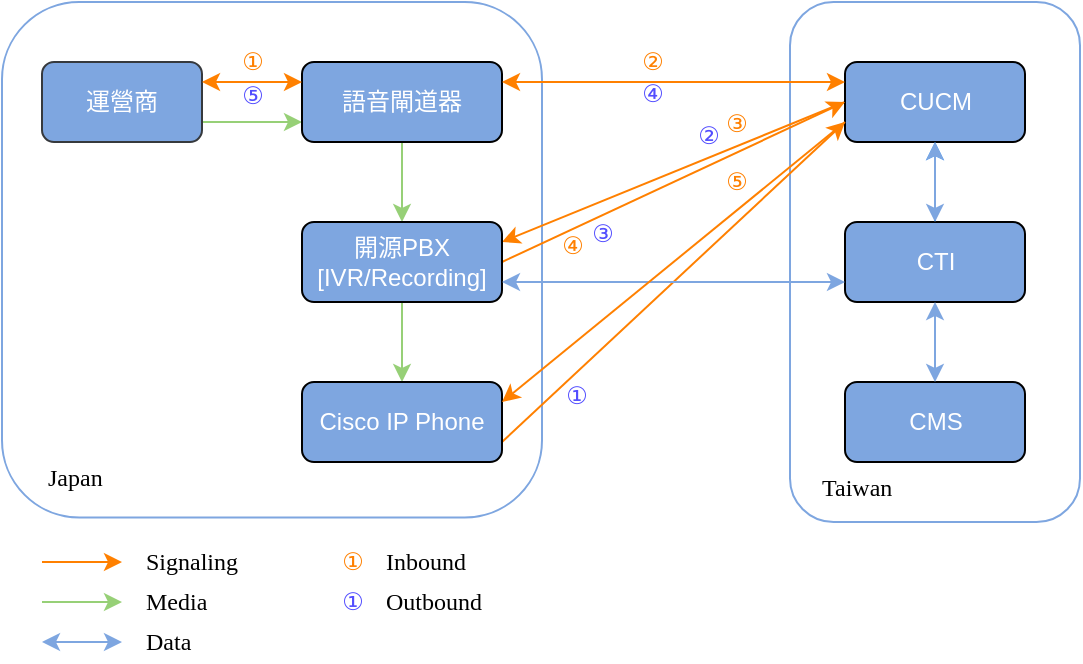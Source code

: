 <mxfile version="14.8.5" type="github">
  <diagram id="C5RBs43oDa-KdzZeNtuy" name="Page-1">
    <mxGraphModel dx="981" dy="526" grid="1" gridSize="10" guides="1" tooltips="1" connect="1" arrows="1" fold="1" page="1" pageScale="1" pageWidth="827" pageHeight="1169" math="0" shadow="0">
      <root>
        <mxCell id="WIyWlLk6GJQsqaUBKTNV-0" />
        <mxCell id="WIyWlLk6GJQsqaUBKTNV-1" parent="WIyWlLk6GJQsqaUBKTNV-0" />
        <mxCell id="PwVKjkne9d9KBynQCWMP-57" value="" style="rounded=1;whiteSpace=wrap;html=1;fillColor=#FFFFFF;strokeColor=#7EA6E0;" vertex="1" parent="WIyWlLk6GJQsqaUBKTNV-1">
          <mxGeometry x="414" y="170" width="145" height="260" as="geometry" />
        </mxCell>
        <mxCell id="PwVKjkne9d9KBynQCWMP-56" value="" style="rounded=1;whiteSpace=wrap;html=1;fillColor=#FFFFFF;strokeColor=#7EA6E0;" vertex="1" parent="WIyWlLk6GJQsqaUBKTNV-1">
          <mxGeometry x="20" y="170" width="270" height="257.75" as="geometry" />
        </mxCell>
        <mxCell id="PwVKjkne9d9KBynQCWMP-9" style="edgeStyle=orthogonalEdgeStyle;rounded=0;orthogonalLoop=1;jettySize=auto;html=1;exitX=1;exitY=0.75;exitDx=0;exitDy=0;entryX=0;entryY=0.75;entryDx=0;entryDy=0;strokeColor=#97D077;" edge="1" parent="WIyWlLk6GJQsqaUBKTNV-1" source="WIyWlLk6GJQsqaUBKTNV-3" target="PwVKjkne9d9KBynQCWMP-2">
          <mxGeometry relative="1" as="geometry" />
        </mxCell>
        <mxCell id="WIyWlLk6GJQsqaUBKTNV-3" value="&lt;font color=&quot;#ffffff&quot;&gt;運營商&lt;/font&gt;" style="rounded=1;whiteSpace=wrap;html=1;fontSize=12;glass=0;strokeWidth=1;shadow=0;strokeColor=#36393d;fillColor=#7EA6E0;" parent="WIyWlLk6GJQsqaUBKTNV-1" vertex="1">
          <mxGeometry x="40" y="200" width="80" height="40" as="geometry" />
        </mxCell>
        <mxCell id="PwVKjkne9d9KBynQCWMP-31" style="edgeStyle=none;rounded=0;orthogonalLoop=1;jettySize=auto;html=1;exitX=0;exitY=0.5;exitDx=0;exitDy=0;entryX=1;entryY=0.25;entryDx=0;entryDy=0;strokeColor=#FF8000;fillColor=#3399FF;" edge="1" parent="WIyWlLk6GJQsqaUBKTNV-1" source="WIyWlLk6GJQsqaUBKTNV-7" target="PwVKjkne9d9KBynQCWMP-3">
          <mxGeometry relative="1" as="geometry" />
        </mxCell>
        <mxCell id="WIyWlLk6GJQsqaUBKTNV-7" value="CUCM" style="rounded=1;whiteSpace=wrap;html=1;fontSize=12;glass=0;strokeWidth=1;shadow=0;fillColor=#7EA6E0;fontColor=#FFFFFF;" parent="WIyWlLk6GJQsqaUBKTNV-1" vertex="1">
          <mxGeometry x="441.5" y="200" width="90" height="40" as="geometry" />
        </mxCell>
        <mxCell id="WIyWlLk6GJQsqaUBKTNV-11" value="CMS" style="rounded=1;whiteSpace=wrap;html=1;fontSize=12;glass=0;strokeWidth=1;shadow=0;fillColor=#7EA6E0;fontColor=#FFFFFF;" parent="WIyWlLk6GJQsqaUBKTNV-1" vertex="1">
          <mxGeometry x="441.5" y="360" width="90" height="40" as="geometry" />
        </mxCell>
        <mxCell id="PwVKjkne9d9KBynQCWMP-25" value="" style="edgeStyle=none;rounded=0;orthogonalLoop=1;jettySize=auto;html=1;strokeColor=#3399FF;fillColor=#3399FF;" edge="1" parent="WIyWlLk6GJQsqaUBKTNV-1" source="WIyWlLk6GJQsqaUBKTNV-12" target="WIyWlLk6GJQsqaUBKTNV-7">
          <mxGeometry relative="1" as="geometry" />
        </mxCell>
        <mxCell id="WIyWlLk6GJQsqaUBKTNV-12" value="CTI" style="rounded=1;whiteSpace=wrap;html=1;fontSize=12;glass=0;strokeWidth=1;shadow=0;fillColor=#7EA6E0;fontColor=#FFFFFF;" parent="WIyWlLk6GJQsqaUBKTNV-1" vertex="1">
          <mxGeometry x="441.5" y="280" width="90" height="40" as="geometry" />
        </mxCell>
        <mxCell id="PwVKjkne9d9KBynQCWMP-11" style="edgeStyle=orthogonalEdgeStyle;rounded=0;orthogonalLoop=1;jettySize=auto;html=1;exitX=0.5;exitY=1;exitDx=0;exitDy=0;entryX=0.5;entryY=0;entryDx=0;entryDy=0;strokeColor=#97D077;" edge="1" parent="WIyWlLk6GJQsqaUBKTNV-1" source="PwVKjkne9d9KBynQCWMP-2" target="PwVKjkne9d9KBynQCWMP-3">
          <mxGeometry relative="1" as="geometry" />
        </mxCell>
        <mxCell id="PwVKjkne9d9KBynQCWMP-2" value="語音閘道器" style="rounded=1;whiteSpace=wrap;html=1;fontSize=12;glass=0;strokeWidth=1;shadow=0;fillColor=#7EA6E0;fontColor=#FFFFFF;" vertex="1" parent="WIyWlLk6GJQsqaUBKTNV-1">
          <mxGeometry x="170" y="200" width="100" height="40" as="geometry" />
        </mxCell>
        <mxCell id="PwVKjkne9d9KBynQCWMP-12" style="edgeStyle=orthogonalEdgeStyle;rounded=0;orthogonalLoop=1;jettySize=auto;html=1;exitX=0.5;exitY=1;exitDx=0;exitDy=0;entryX=0.5;entryY=0;entryDx=0;entryDy=0;strokeColor=#97D077;" edge="1" parent="WIyWlLk6GJQsqaUBKTNV-1" source="PwVKjkne9d9KBynQCWMP-3" target="PwVKjkne9d9KBynQCWMP-4">
          <mxGeometry relative="1" as="geometry" />
        </mxCell>
        <mxCell id="PwVKjkne9d9KBynQCWMP-32" style="edgeStyle=none;rounded=0;orthogonalLoop=1;jettySize=auto;html=1;exitX=1;exitY=0.5;exitDx=0;exitDy=0;entryX=0;entryY=0.5;entryDx=0;entryDy=0;strokeColor=#FF8000;fillColor=#3399FF;" edge="1" parent="WIyWlLk6GJQsqaUBKTNV-1" source="PwVKjkne9d9KBynQCWMP-3" target="WIyWlLk6GJQsqaUBKTNV-7">
          <mxGeometry relative="1" as="geometry" />
        </mxCell>
        <mxCell id="PwVKjkne9d9KBynQCWMP-3" value="開源PBX&lt;br&gt;[IVR/Recording]" style="rounded=1;whiteSpace=wrap;html=1;fontSize=12;glass=0;strokeWidth=1;shadow=0;fillColor=#7EA6E0;fontColor=#FFFFFF;" vertex="1" parent="WIyWlLk6GJQsqaUBKTNV-1">
          <mxGeometry x="170" y="280" width="100" height="40" as="geometry" />
        </mxCell>
        <mxCell id="PwVKjkne9d9KBynQCWMP-34" style="edgeStyle=none;rounded=0;orthogonalLoop=1;jettySize=auto;html=1;exitX=1;exitY=0.75;exitDx=0;exitDy=0;entryX=0;entryY=0.75;entryDx=0;entryDy=0;strokeColor=#FF8000;fillColor=#3399FF;" edge="1" parent="WIyWlLk6GJQsqaUBKTNV-1" source="PwVKjkne9d9KBynQCWMP-4" target="WIyWlLk6GJQsqaUBKTNV-7">
          <mxGeometry relative="1" as="geometry" />
        </mxCell>
        <mxCell id="PwVKjkne9d9KBynQCWMP-4" value="Cisco IP Phone" style="rounded=1;whiteSpace=wrap;html=1;fontSize=12;glass=0;strokeWidth=1;shadow=0;fillColor=#7EA6E0;fontColor=#FFFFFF;" vertex="1" parent="WIyWlLk6GJQsqaUBKTNV-1">
          <mxGeometry x="170" y="360" width="100" height="40" as="geometry" />
        </mxCell>
        <mxCell id="PwVKjkne9d9KBynQCWMP-13" value="" style="endArrow=classic;startArrow=classic;html=1;exitX=1;exitY=0.75;exitDx=0;exitDy=0;entryX=0;entryY=0.75;entryDx=0;entryDy=0;strokeColor=#7EA6E0;" edge="1" parent="WIyWlLk6GJQsqaUBKTNV-1" source="PwVKjkne9d9KBynQCWMP-3" target="WIyWlLk6GJQsqaUBKTNV-12">
          <mxGeometry width="50" height="50" relative="1" as="geometry">
            <mxPoint x="270" y="330" as="sourcePoint" />
            <mxPoint x="450" y="320" as="targetPoint" />
          </mxGeometry>
        </mxCell>
        <mxCell id="PwVKjkne9d9KBynQCWMP-16" value="" style="endArrow=classic;startArrow=classic;html=1;entryX=0.5;entryY=1;entryDx=0;entryDy=0;exitX=0.5;exitY=0;exitDx=0;exitDy=0;strokeColor=#7EA6E0;" edge="1" parent="WIyWlLk6GJQsqaUBKTNV-1" source="WIyWlLk6GJQsqaUBKTNV-12" target="WIyWlLk6GJQsqaUBKTNV-7">
          <mxGeometry width="50" height="50" relative="1" as="geometry">
            <mxPoint x="495" y="270" as="sourcePoint" />
            <mxPoint x="320" y="280" as="targetPoint" />
          </mxGeometry>
        </mxCell>
        <mxCell id="PwVKjkne9d9KBynQCWMP-17" value="" style="endArrow=classic;startArrow=classic;html=1;entryX=0.5;entryY=0;entryDx=0;entryDy=0;exitX=0.5;exitY=1;exitDx=0;exitDy=0;fillColor=#3399FF;strokeColor=#7EA6E0;" edge="1" parent="WIyWlLk6GJQsqaUBKTNV-1" source="WIyWlLk6GJQsqaUBKTNV-12" target="WIyWlLk6GJQsqaUBKTNV-11">
          <mxGeometry width="50" height="50" relative="1" as="geometry">
            <mxPoint x="505" y="300" as="sourcePoint" />
            <mxPoint x="505" y="250" as="targetPoint" />
          </mxGeometry>
        </mxCell>
        <mxCell id="PwVKjkne9d9KBynQCWMP-33" style="edgeStyle=none;rounded=0;orthogonalLoop=1;jettySize=auto;html=1;exitX=0;exitY=0.75;exitDx=0;exitDy=0;entryX=1;entryY=0.25;entryDx=0;entryDy=0;strokeColor=#FF8000;fillColor=#3399FF;entryPerimeter=0;" edge="1" parent="WIyWlLk6GJQsqaUBKTNV-1" source="WIyWlLk6GJQsqaUBKTNV-7" target="PwVKjkne9d9KBynQCWMP-4">
          <mxGeometry relative="1" as="geometry">
            <mxPoint x="460" y="230" as="sourcePoint" />
            <mxPoint x="280" y="310" as="targetPoint" />
          </mxGeometry>
        </mxCell>
        <mxCell id="PwVKjkne9d9KBynQCWMP-36" value="" style="endArrow=classic;startArrow=classic;html=1;strokeColor=#FF8000;fillColor=#3399FF;" edge="1" parent="WIyWlLk6GJQsqaUBKTNV-1">
          <mxGeometry width="50" height="50" relative="1" as="geometry">
            <mxPoint x="120" y="210" as="sourcePoint" />
            <mxPoint x="170" y="210" as="targetPoint" />
          </mxGeometry>
        </mxCell>
        <mxCell id="PwVKjkne9d9KBynQCWMP-37" value="" style="endArrow=classic;startArrow=classic;html=1;strokeColor=#FF8000;fillColor=#3399FF;entryX=0;entryY=0.25;entryDx=0;entryDy=0;" edge="1" parent="WIyWlLk6GJQsqaUBKTNV-1" target="WIyWlLk6GJQsqaUBKTNV-7">
          <mxGeometry width="50" height="50" relative="1" as="geometry">
            <mxPoint x="270" y="210" as="sourcePoint" />
            <mxPoint x="320" y="210" as="targetPoint" />
          </mxGeometry>
        </mxCell>
        <mxCell id="PwVKjkne9d9KBynQCWMP-40" value="①" style="text;html=1;align=center;verticalAlign=middle;resizable=0;points=[];autosize=1;strokeColor=none;fontColor=#FF8000;" vertex="1" parent="WIyWlLk6GJQsqaUBKTNV-1">
          <mxGeometry x="130" y="190" width="30" height="20" as="geometry" />
        </mxCell>
        <mxCell id="PwVKjkne9d9KBynQCWMP-41" value="②" style="text;html=1;align=center;verticalAlign=middle;resizable=0;points=[];autosize=1;strokeColor=none;fontColor=#FF8000;" vertex="1" parent="WIyWlLk6GJQsqaUBKTNV-1">
          <mxGeometry x="330" y="190" width="30" height="20" as="geometry" />
        </mxCell>
        <mxCell id="PwVKjkne9d9KBynQCWMP-42" value="③" style="text;html=1;align=center;verticalAlign=middle;resizable=0;points=[];autosize=1;strokeColor=none;fontColor=#FF8000;" vertex="1" parent="WIyWlLk6GJQsqaUBKTNV-1">
          <mxGeometry x="372" y="221" width="30" height="20" as="geometry" />
        </mxCell>
        <mxCell id="PwVKjkne9d9KBynQCWMP-43" value="④" style="text;html=1;align=center;verticalAlign=middle;resizable=0;points=[];autosize=1;strokeColor=none;fontColor=#FF8000;" vertex="1" parent="WIyWlLk6GJQsqaUBKTNV-1">
          <mxGeometry x="290" y="282" width="30" height="20" as="geometry" />
        </mxCell>
        <mxCell id="PwVKjkne9d9KBynQCWMP-44" value="⑤&lt;span style=&quot;font-family: monospace; font-size: 0px;&quot;&gt;%3CmxGraphModel%3E%3Croot%3E%3CmxCell%20id%3D%220%22%2F%3E%3CmxCell%20id%3D%221%22%20parent%3D%220%22%2F%3E%3CmxCell%20id%3D%222%22%20value%3D%22%E2%91%A1%22%20style%3D%22text%3Bhtml%3D1%3Balign%3Dcenter%3BverticalAlign%3Dmiddle%3Bresizable%3D0%3Bpoints%3D%5B%5D%3Bautosize%3D1%3BstrokeColor%3Dnone%3B%22%20vertex%3D%221%22%20parent%3D%221%22%3E%3CmxGeometry%20x%3D%22350%22%20y%3D%22180%22%20width%3D%2230%22%20height%3D%2220%22%20as%3D%22geometry%22%2F%3E%3C%2FmxCell%3E%3C%2Froot%3E%3C%2FmxGraphModel%3E&lt;/span&gt;" style="text;html=1;align=center;verticalAlign=middle;resizable=0;points=[];autosize=1;strokeColor=none;fontColor=#FF8000;" vertex="1" parent="WIyWlLk6GJQsqaUBKTNV-1">
          <mxGeometry x="372" y="250" width="30" height="20" as="geometry" />
        </mxCell>
        <mxCell id="PwVKjkne9d9KBynQCWMP-60" value="①" style="text;html=1;align=center;verticalAlign=middle;resizable=0;points=[];autosize=1;strokeColor=none;fontColor=#524DFF;" vertex="1" parent="WIyWlLk6GJQsqaUBKTNV-1">
          <mxGeometry x="292" y="357" width="30" height="20" as="geometry" />
        </mxCell>
        <mxCell id="PwVKjkne9d9KBynQCWMP-61" value="③" style="text;html=1;align=center;verticalAlign=middle;resizable=0;points=[];autosize=1;strokeColor=none;fontColor=#524DFF;" vertex="1" parent="WIyWlLk6GJQsqaUBKTNV-1">
          <mxGeometry x="305" y="276" width="30" height="20" as="geometry" />
        </mxCell>
        <mxCell id="PwVKjkne9d9KBynQCWMP-62" value="②" style="text;html=1;align=center;verticalAlign=middle;resizable=0;points=[];autosize=1;strokeColor=none;fontColor=#524DFF;" vertex="1" parent="WIyWlLk6GJQsqaUBKTNV-1">
          <mxGeometry x="358" y="227" width="30" height="20" as="geometry" />
        </mxCell>
        <mxCell id="PwVKjkne9d9KBynQCWMP-63" value="④" style="text;html=1;align=center;verticalAlign=middle;resizable=0;points=[];autosize=1;strokeColor=none;fontColor=#524DFF;" vertex="1" parent="WIyWlLk6GJQsqaUBKTNV-1">
          <mxGeometry x="330" y="206" width="30" height="20" as="geometry" />
        </mxCell>
        <mxCell id="PwVKjkne9d9KBynQCWMP-64" value="⑤&lt;span style=&quot;font-family: monospace; font-size: 0px;&quot;&gt;%3CmxGraphModel%3E%3Croot%3E%3CmxCell%20id%3D%220%22%2F%3E%3CmxCell%20id%3D%221%22%20parent%3D%220%22%2F%3E%3CmxCell%20id%3D%222%22%20value%3D%22%E2%91%A1%22%20style%3D%22text%3Bhtml%3D1%3Balign%3Dcenter%3BverticalAlign%3Dmiddle%3Bresizable%3D0%3Bpoints%3D%5B%5D%3Bautosize%3D1%3BstrokeColor%3Dnone%3B%22%20vertex%3D%221%22%20parent%3D%221%22%3E%3CmxGeometry%20x%3D%22350%22%20y%3D%22180%22%20width%3D%2230%22%20height%3D%2220%22%20as%3D%22geometry%22%2F%3E%3C%2FmxCell%3E%3C%2Froot%3E%3C%2FmxGraphModel%3E&lt;/span&gt;" style="text;html=1;align=center;verticalAlign=middle;resizable=0;points=[];autosize=1;strokeColor=none;fontColor=#524DFF;" vertex="1" parent="WIyWlLk6GJQsqaUBKTNV-1">
          <mxGeometry x="130" y="207" width="30" height="20" as="geometry" />
        </mxCell>
        <mxCell id="PwVKjkne9d9KBynQCWMP-68" style="edgeStyle=none;rounded=0;orthogonalLoop=1;jettySize=auto;html=1;exitX=1;exitY=0.75;exitDx=0;exitDy=0;strokeColor=#FF8000;fillColor=#3399FF;" edge="1" parent="WIyWlLk6GJQsqaUBKTNV-1">
          <mxGeometry relative="1" as="geometry">
            <mxPoint x="40" y="450" as="sourcePoint" />
            <mxPoint x="80" y="450" as="targetPoint" />
          </mxGeometry>
        </mxCell>
        <mxCell id="PwVKjkne9d9KBynQCWMP-71" style="edgeStyle=orthogonalEdgeStyle;rounded=0;orthogonalLoop=1;jettySize=auto;html=1;strokeColor=#97D077;" edge="1" parent="WIyWlLk6GJQsqaUBKTNV-1">
          <mxGeometry relative="1" as="geometry">
            <mxPoint x="40" y="470" as="sourcePoint" />
            <mxPoint x="80" y="470" as="targetPoint" />
            <Array as="points">
              <mxPoint x="80" y="470" />
              <mxPoint x="80" y="470" />
            </Array>
          </mxGeometry>
        </mxCell>
        <mxCell id="PwVKjkne9d9KBynQCWMP-72" value="" style="endArrow=classic;startArrow=classic;html=1;exitX=1;exitY=0.75;exitDx=0;exitDy=0;strokeColor=#7EA6E0;" edge="1" parent="WIyWlLk6GJQsqaUBKTNV-1">
          <mxGeometry width="50" height="50" relative="1" as="geometry">
            <mxPoint x="40" y="490" as="sourcePoint" />
            <mxPoint x="80" y="490" as="targetPoint" />
          </mxGeometry>
        </mxCell>
        <mxCell id="PwVKjkne9d9KBynQCWMP-73" value="Signaling" style="text;html=1;align=left;verticalAlign=middle;resizable=0;points=[];autosize=1;strokeColor=none;fontFamily=Tahoma;" vertex="1" parent="WIyWlLk6GJQsqaUBKTNV-1">
          <mxGeometry x="90" y="440" width="60" height="20" as="geometry" />
        </mxCell>
        <mxCell id="PwVKjkne9d9KBynQCWMP-74" value="Media" style="text;html=1;align=left;verticalAlign=middle;resizable=0;points=[];autosize=1;strokeColor=none;fontFamily=Tahoma;" vertex="1" parent="WIyWlLk6GJQsqaUBKTNV-1">
          <mxGeometry x="90" y="460" width="50" height="20" as="geometry" />
        </mxCell>
        <mxCell id="PwVKjkne9d9KBynQCWMP-75" value="Data" style="text;html=1;align=left;verticalAlign=middle;resizable=0;points=[];autosize=1;strokeColor=none;fontFamily=Tahoma;" vertex="1" parent="WIyWlLk6GJQsqaUBKTNV-1">
          <mxGeometry x="90" y="480" width="40" height="20" as="geometry" />
        </mxCell>
        <mxCell id="PwVKjkne9d9KBynQCWMP-76" value="①" style="text;html=1;align=center;verticalAlign=middle;resizable=0;points=[];autosize=1;strokeColor=none;fontColor=#FF8000;" vertex="1" parent="WIyWlLk6GJQsqaUBKTNV-1">
          <mxGeometry x="180" y="440" width="30" height="20" as="geometry" />
        </mxCell>
        <mxCell id="PwVKjkne9d9KBynQCWMP-77" value="①" style="text;html=1;align=center;verticalAlign=middle;resizable=0;points=[];autosize=1;strokeColor=none;fontColor=#524DFF;" vertex="1" parent="WIyWlLk6GJQsqaUBKTNV-1">
          <mxGeometry x="180" y="460" width="30" height="20" as="geometry" />
        </mxCell>
        <mxCell id="PwVKjkne9d9KBynQCWMP-78" value="Inbound" style="text;html=1;align=left;verticalAlign=middle;resizable=0;points=[];autosize=1;strokeColor=none;fontFamily=Tahoma;" vertex="1" parent="WIyWlLk6GJQsqaUBKTNV-1">
          <mxGeometry x="210" y="440" width="60" height="20" as="geometry" />
        </mxCell>
        <mxCell id="PwVKjkne9d9KBynQCWMP-79" value="Outbound" style="text;html=1;align=left;verticalAlign=middle;resizable=0;points=[];autosize=1;strokeColor=none;fontFamily=Tahoma;" vertex="1" parent="WIyWlLk6GJQsqaUBKTNV-1">
          <mxGeometry x="210" y="460" width="70" height="20" as="geometry" />
        </mxCell>
        <mxCell id="PwVKjkne9d9KBynQCWMP-80" value="Japan" style="text;html=1;align=left;verticalAlign=middle;resizable=0;points=[];autosize=1;strokeColor=none;fontFamily=Tahoma;fontColor=#000000;" vertex="1" parent="WIyWlLk6GJQsqaUBKTNV-1">
          <mxGeometry x="41" y="398" width="50" height="20" as="geometry" />
        </mxCell>
        <mxCell id="PwVKjkne9d9KBynQCWMP-81" value="Taiwan" style="text;html=1;align=left;verticalAlign=middle;resizable=0;points=[];autosize=1;strokeColor=none;fontFamily=Tahoma;fontColor=#000000;" vertex="1" parent="WIyWlLk6GJQsqaUBKTNV-1">
          <mxGeometry x="428" y="403" width="50" height="20" as="geometry" />
        </mxCell>
      </root>
    </mxGraphModel>
  </diagram>
</mxfile>
